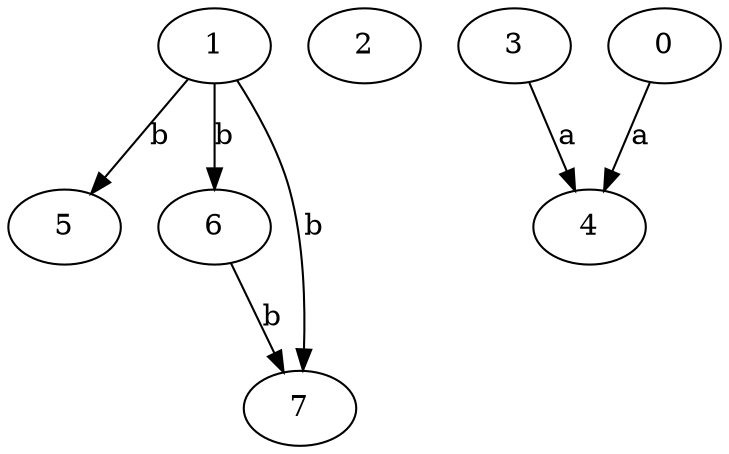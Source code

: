strict digraph  {
1;
2;
3;
0;
4;
5;
6;
7;
1 -> 5  [label=b];
1 -> 6  [label=b];
1 -> 7  [label=b];
3 -> 4  [label=a];
0 -> 4  [label=a];
6 -> 7  [label=b];
}
